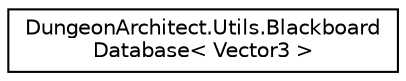 digraph "Graphical Class Hierarchy"
{
  edge [fontname="Helvetica",fontsize="10",labelfontname="Helvetica",labelfontsize="10"];
  node [fontname="Helvetica",fontsize="10",shape=record];
  rankdir="LR";
  Node1 [label="DungeonArchitect.Utils.Blackboard\lDatabase\< Vector3 \>",height=0.2,width=0.4,color="black", fillcolor="white", style="filled",URL="$class_dungeon_architect_1_1_utils_1_1_blackboard_database.html"];
}
